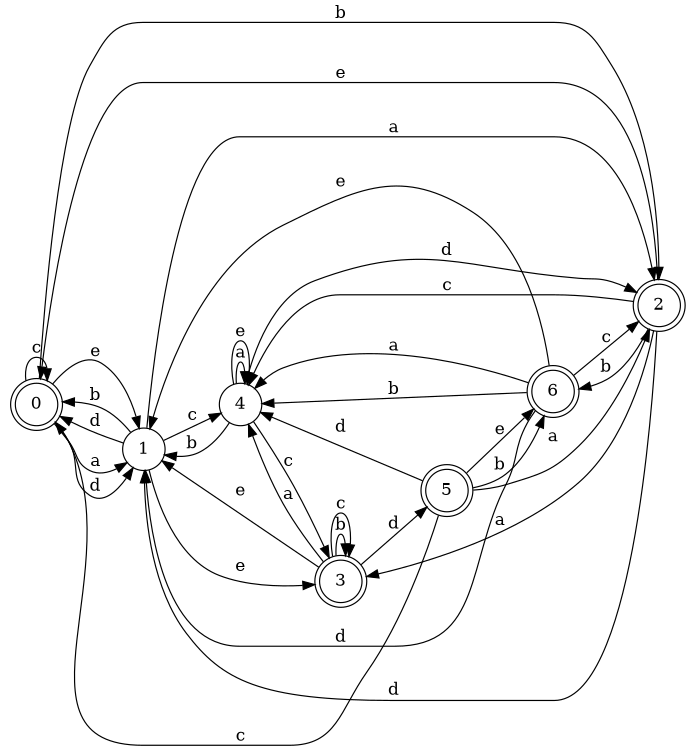 digraph n6_7 {
__start0 [label="" shape="none"];

rankdir=LR;
size="8,5";

s0 [style="rounded,filled", color="black", fillcolor="white" shape="doublecircle", label="0"];
s1 [style="filled", color="black", fillcolor="white" shape="circle", label="1"];
s2 [style="rounded,filled", color="black", fillcolor="white" shape="doublecircle", label="2"];
s3 [style="rounded,filled", color="black", fillcolor="white" shape="doublecircle", label="3"];
s4 [style="filled", color="black", fillcolor="white" shape="circle", label="4"];
s5 [style="rounded,filled", color="black", fillcolor="white" shape="doublecircle", label="5"];
s6 [style="rounded,filled", color="black", fillcolor="white" shape="doublecircle", label="6"];
s0 -> s1 [label="a"];
s0 -> s2 [label="b"];
s0 -> s0 [label="c"];
s0 -> s1 [label="d"];
s0 -> s1 [label="e"];
s1 -> s2 [label="a"];
s1 -> s0 [label="b"];
s1 -> s4 [label="c"];
s1 -> s0 [label="d"];
s1 -> s3 [label="e"];
s2 -> s3 [label="a"];
s2 -> s6 [label="b"];
s2 -> s4 [label="c"];
s2 -> s1 [label="d"];
s2 -> s0 [label="e"];
s3 -> s4 [label="a"];
s3 -> s3 [label="b"];
s3 -> s3 [label="c"];
s3 -> s5 [label="d"];
s3 -> s1 [label="e"];
s4 -> s4 [label="a"];
s4 -> s1 [label="b"];
s4 -> s3 [label="c"];
s4 -> s2 [label="d"];
s4 -> s4 [label="e"];
s5 -> s2 [label="a"];
s5 -> s6 [label="b"];
s5 -> s0 [label="c"];
s5 -> s4 [label="d"];
s5 -> s6 [label="e"];
s6 -> s4 [label="a"];
s6 -> s4 [label="b"];
s6 -> s2 [label="c"];
s6 -> s1 [label="d"];
s6 -> s1 [label="e"];

}